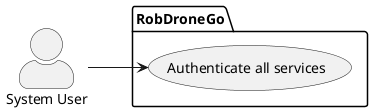 @startuml scenaryLevel1
left to right direction

skinparam actorStyle awesome

actor "System User" as CM

package  RobDroneGo  {
  usecase "Authenticate all services" as UC2
}
CM --> UC2
@enduml
